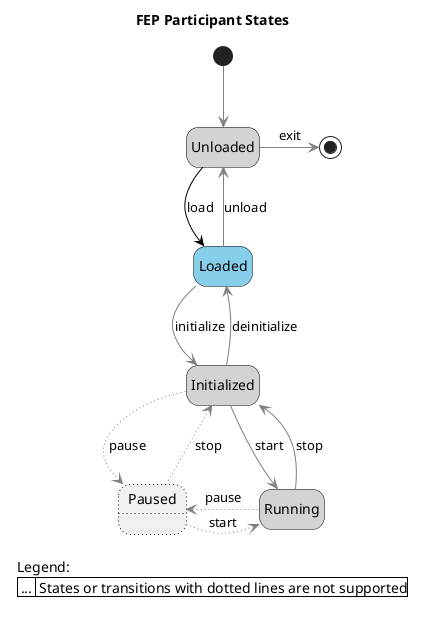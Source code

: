 /**
 * Copyright 2023 CARIAD SE.
 *
 * This Source Code Form is subject to the terms of the Mozilla
 * Public License, v. 2.0. If a copy of the MPL was not distributed
 * with this file, You can obtain one at https://mozilla.org/MPL/2.0/.
 */

@startuml
 skinparam backgroundColor transparent
 skinparam LegendBorderThickness 0
 
 title FEP Participant States
 state Unloaded #LightGray;line:black
 state Loaded #SkyBlue;line:black
 state Initialized #LightGray;line:black
 state Running #LightGray;line:black
 state Paused ##[dotted] {
 }

 hide empty description
 [*] -down[#gray]-> Unloaded
 Unloaded -right[#gray]-> [*] : exit
 Unloaded -[#black]-> Loaded : load
 Loaded -up[#gray]-> Unloaded : unload
 Loaded -[#gray]-> Initialized : initialize
 Initialized -up[#gray]-> Loaded : deinitialize
 Initialized -down[#gray,dotted]-> Paused : pause
 Initialized -down[#gray]-> Running : start
 Running -left[#gray,dotted]-> Paused : pause
 Running -up[#gray]-> Initialized : stop
 Paused -right[#gray,dotted]-> Running : start
 Paused -up[#gray,dotted]-> Initialized : stop

 
 legend right
  Legend:
  | ... | States or transitions with dotted lines are not supported|
 end legend
@enduml